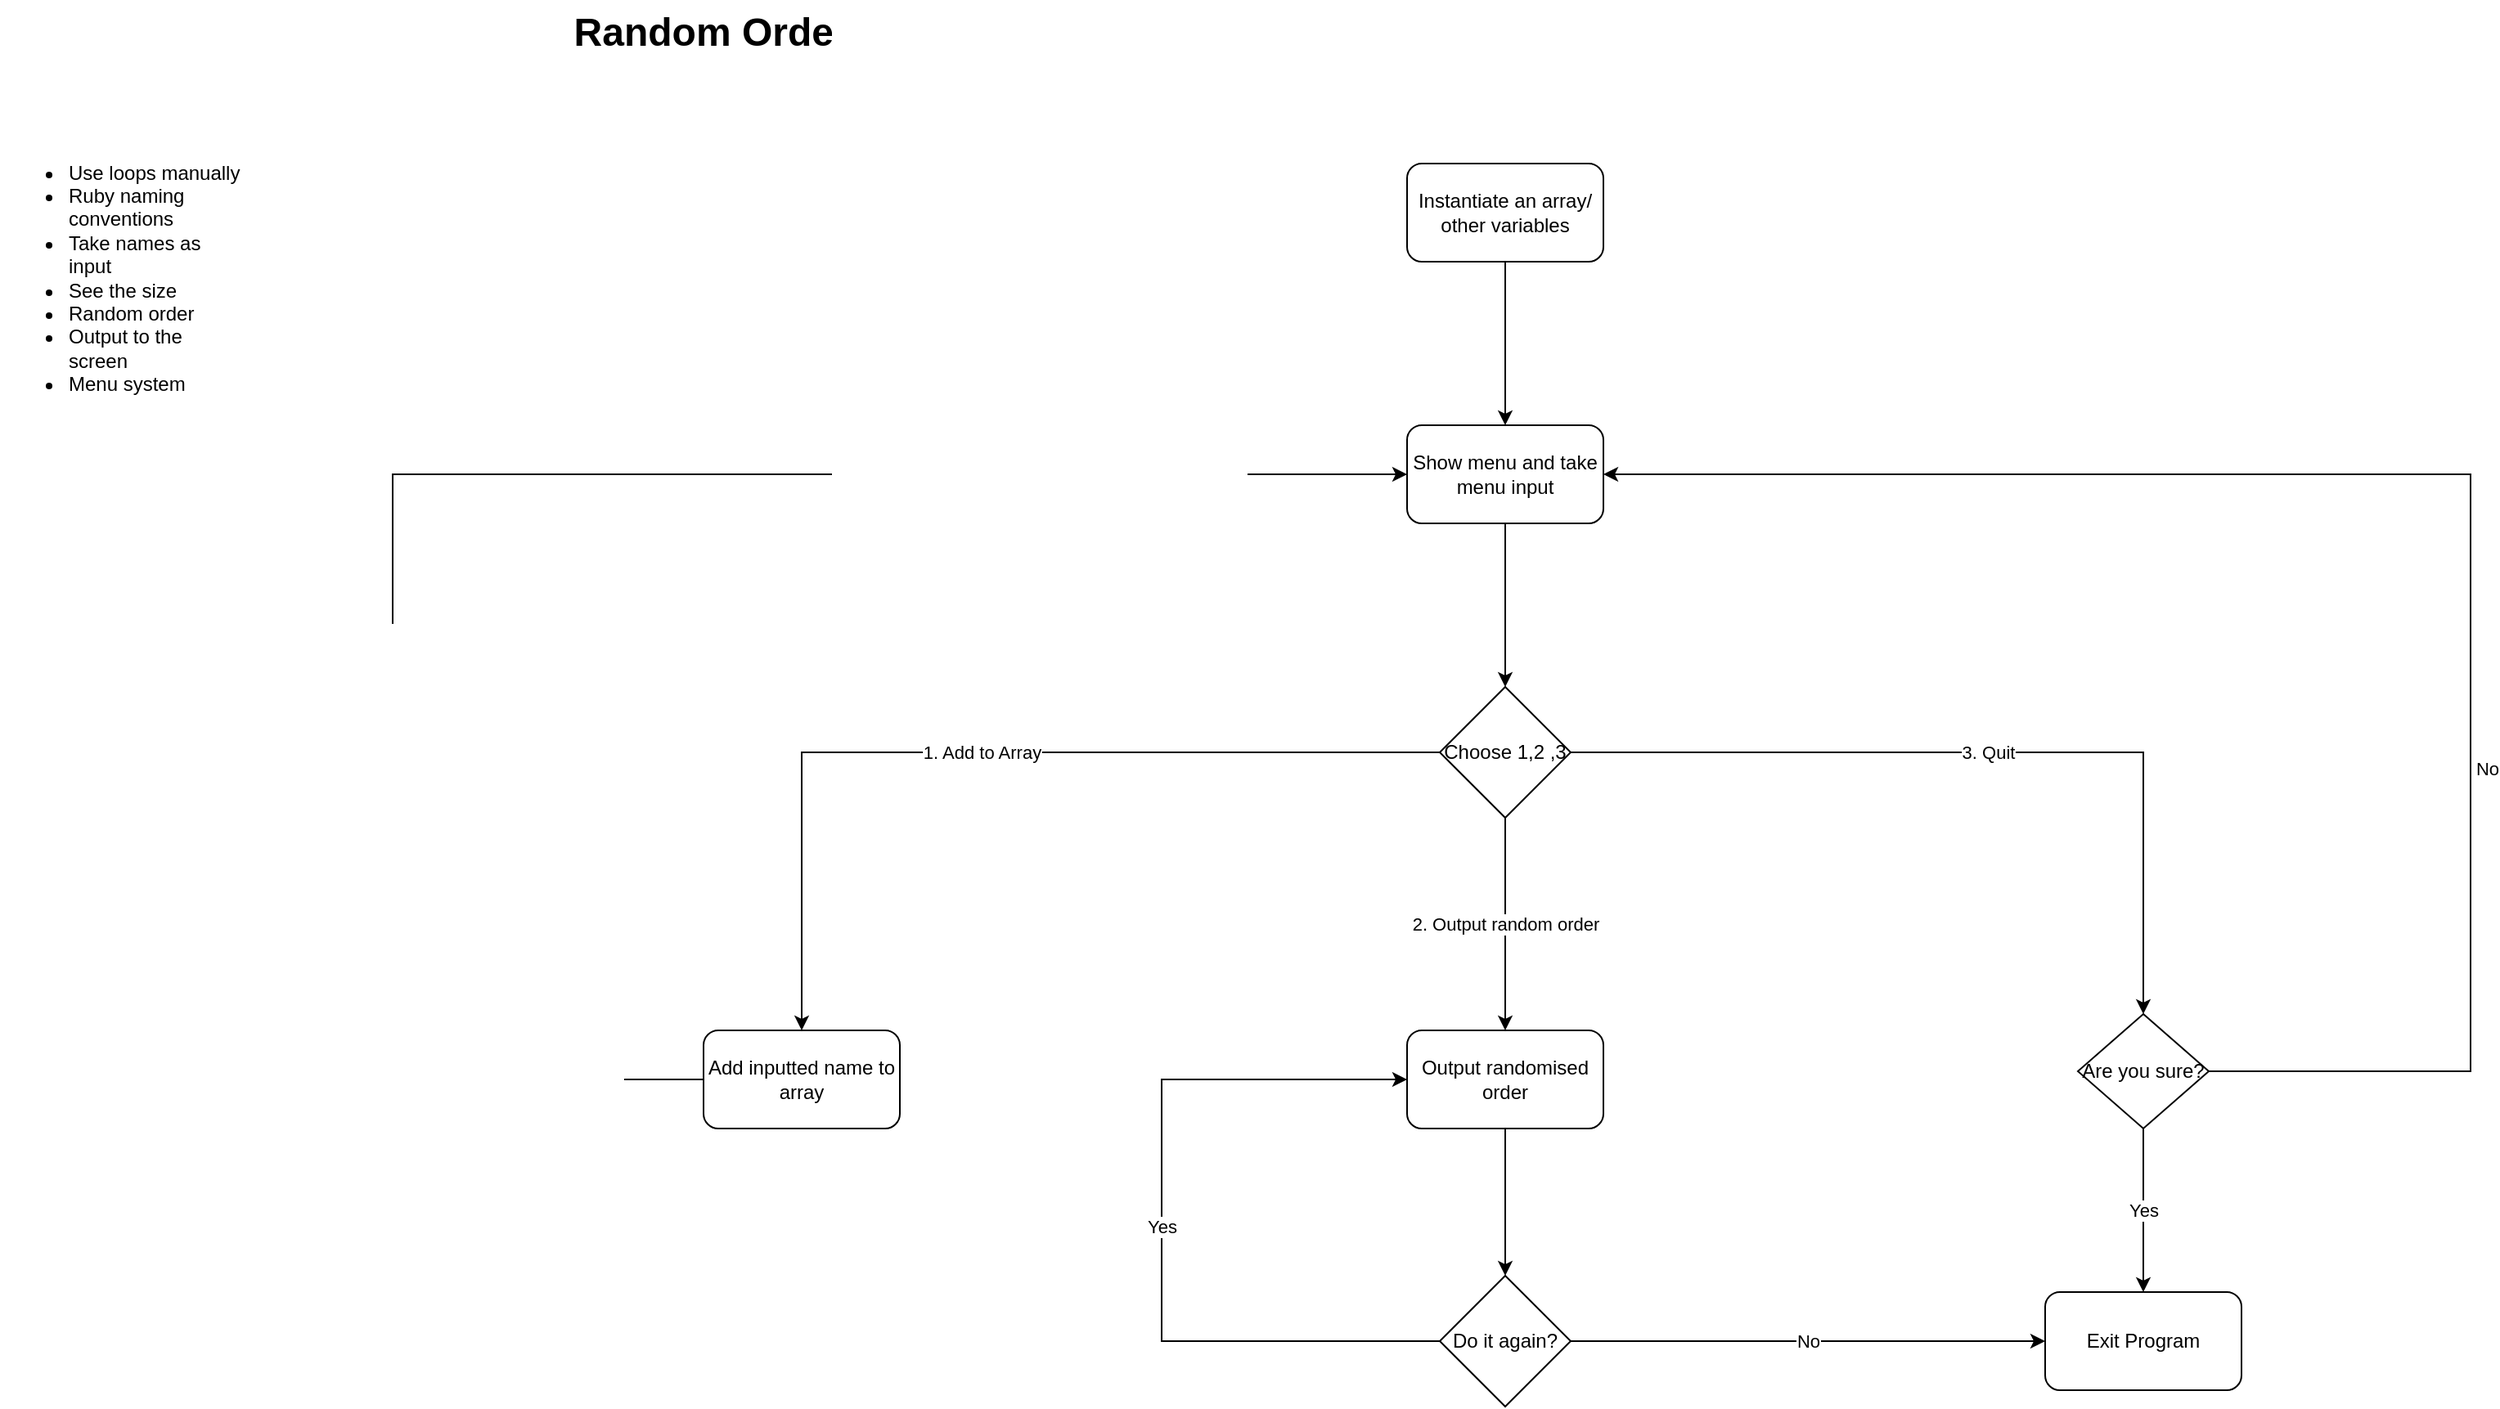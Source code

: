 <mxfile version="13.9.9" type="device"><diagram id="D-_P274qjMLPXccKHPKW" name="Page-1"><mxGraphModel dx="1554" dy="2083" grid="1" gridSize="10" guides="1" tooltips="1" connect="1" arrows="1" fold="1" page="1" pageScale="1" pageWidth="827" pageHeight="1169" math="0" shadow="0"><root><mxCell id="0"/><mxCell id="1" parent="0"/><mxCell id="qecCTY-eMTcllYkj1CvQ-1" value="Random Order Generator" style="text;strokeColor=none;fillColor=none;html=1;fontSize=24;fontStyle=1;verticalAlign=middle;align=center;" vertex="1" parent="1"><mxGeometry x="40" y="-1040" width="930" height="40" as="geometry"/></mxCell><mxCell id="qecCTY-eMTcllYkj1CvQ-3" value="&lt;ul&gt;&lt;li&gt;Use loops manually&lt;/li&gt;&lt;li&gt;Ruby naming conventions&lt;/li&gt;&lt;li&gt;Take names as input&amp;nbsp;&lt;/li&gt;&lt;li&gt;See the size&amp;nbsp;&lt;/li&gt;&lt;li&gt;Random order&lt;/li&gt;&lt;li&gt;Output to the screen&lt;/li&gt;&lt;li&gt;Menu system&lt;/li&gt;&lt;/ul&gt;" style="text;strokeColor=none;fillColor=none;html=1;whiteSpace=wrap;verticalAlign=middle;overflow=hidden;" vertex="1" parent="1"><mxGeometry x="10" y="-970" width="150" height="200" as="geometry"/></mxCell><mxCell id="qecCTY-eMTcllYkj1CvQ-6" value="" style="edgeStyle=orthogonalEdgeStyle;rounded=0;orthogonalLoop=1;jettySize=auto;html=1;" edge="1" parent="1" source="qecCTY-eMTcllYkj1CvQ-4" target="qecCTY-eMTcllYkj1CvQ-5"><mxGeometry relative="1" as="geometry"/></mxCell><mxCell id="qecCTY-eMTcllYkj1CvQ-4" value="Instantiate an array/ other variables" style="rounded=1;whiteSpace=wrap;html=1;" vertex="1" parent="1"><mxGeometry x="870" y="-940" width="120" height="60" as="geometry"/></mxCell><mxCell id="qecCTY-eMTcllYkj1CvQ-8" value="" style="edgeStyle=orthogonalEdgeStyle;rounded=0;orthogonalLoop=1;jettySize=auto;html=1;" edge="1" parent="1" source="qecCTY-eMTcllYkj1CvQ-5" target="qecCTY-eMTcllYkj1CvQ-7"><mxGeometry relative="1" as="geometry"/></mxCell><mxCell id="qecCTY-eMTcllYkj1CvQ-5" value="Show menu and take menu input" style="rounded=1;whiteSpace=wrap;html=1;" vertex="1" parent="1"><mxGeometry x="870" y="-780" width="120" height="60" as="geometry"/></mxCell><mxCell id="qecCTY-eMTcllYkj1CvQ-10" value="1. Add to Array" style="edgeStyle=orthogonalEdgeStyle;rounded=0;orthogonalLoop=1;jettySize=auto;html=1;entryX=0.5;entryY=0;entryDx=0;entryDy=0;" edge="1" parent="1" source="qecCTY-eMTcllYkj1CvQ-7" target="qecCTY-eMTcllYkj1CvQ-9"><mxGeometry relative="1" as="geometry"/></mxCell><mxCell id="qecCTY-eMTcllYkj1CvQ-12" value="2. Output random order" style="edgeStyle=orthogonalEdgeStyle;rounded=0;orthogonalLoop=1;jettySize=auto;html=1;" edge="1" parent="1" source="qecCTY-eMTcllYkj1CvQ-7" target="qecCTY-eMTcllYkj1CvQ-11"><mxGeometry relative="1" as="geometry"/></mxCell><mxCell id="qecCTY-eMTcllYkj1CvQ-14" value="3. Quit" style="edgeStyle=orthogonalEdgeStyle;rounded=0;orthogonalLoop=1;jettySize=auto;html=1;entryX=0.5;entryY=0;entryDx=0;entryDy=0;" edge="1" parent="1" source="qecCTY-eMTcllYkj1CvQ-7" target="qecCTY-eMTcllYkj1CvQ-13"><mxGeometry relative="1" as="geometry"/></mxCell><mxCell id="qecCTY-eMTcllYkj1CvQ-7" value="Choose 1,2 ,3" style="rhombus;whiteSpace=wrap;html=1;" vertex="1" parent="1"><mxGeometry x="890" y="-620" width="80" height="80" as="geometry"/></mxCell><mxCell id="qecCTY-eMTcllYkj1CvQ-18" style="edgeStyle=orthogonalEdgeStyle;rounded=0;orthogonalLoop=1;jettySize=auto;html=1;" edge="1" parent="1" source="qecCTY-eMTcllYkj1CvQ-9" target="qecCTY-eMTcllYkj1CvQ-5"><mxGeometry relative="1" as="geometry"><mxPoint x="240" y="-730" as="targetPoint"/><Array as="points"><mxPoint x="250" y="-380"/><mxPoint x="250" y="-750"/></Array></mxGeometry></mxCell><mxCell id="qecCTY-eMTcllYkj1CvQ-9" value="Add inputted name to array" style="rounded=1;whiteSpace=wrap;html=1;" vertex="1" parent="1"><mxGeometry x="440" y="-410" width="120" height="60" as="geometry"/></mxCell><mxCell id="qecCTY-eMTcllYkj1CvQ-21" value="" style="edgeStyle=orthogonalEdgeStyle;rounded=0;orthogonalLoop=1;jettySize=auto;html=1;" edge="1" parent="1" source="qecCTY-eMTcllYkj1CvQ-11" target="qecCTY-eMTcllYkj1CvQ-20"><mxGeometry relative="1" as="geometry"/></mxCell><mxCell id="qecCTY-eMTcllYkj1CvQ-11" value="Output randomised order" style="rounded=1;whiteSpace=wrap;html=1;" vertex="1" parent="1"><mxGeometry x="870" y="-410" width="120" height="60" as="geometry"/></mxCell><mxCell id="qecCTY-eMTcllYkj1CvQ-16" value="Yes" style="edgeStyle=orthogonalEdgeStyle;rounded=0;orthogonalLoop=1;jettySize=auto;html=1;" edge="1" parent="1" source="qecCTY-eMTcllYkj1CvQ-13" target="qecCTY-eMTcllYkj1CvQ-15"><mxGeometry relative="1" as="geometry"/></mxCell><mxCell id="qecCTY-eMTcllYkj1CvQ-17" value="No" style="edgeStyle=orthogonalEdgeStyle;rounded=0;orthogonalLoop=1;jettySize=auto;html=1;" edge="1" parent="1" source="qecCTY-eMTcllYkj1CvQ-13" target="qecCTY-eMTcllYkj1CvQ-5"><mxGeometry x="-0.346" y="-10" relative="1" as="geometry"><mxPoint x="1560" y="-750" as="targetPoint"/><Array as="points"><mxPoint x="1520" y="-385"/><mxPoint x="1520" y="-750"/></Array><mxPoint as="offset"/></mxGeometry></mxCell><mxCell id="qecCTY-eMTcllYkj1CvQ-13" value="Are you sure?" style="rhombus;whiteSpace=wrap;html=1;" vertex="1" parent="1"><mxGeometry x="1280" y="-420" width="80" height="70" as="geometry"/></mxCell><mxCell id="qecCTY-eMTcllYkj1CvQ-15" value="Exit Program" style="rounded=1;whiteSpace=wrap;html=1;" vertex="1" parent="1"><mxGeometry x="1260" y="-250" width="120" height="60" as="geometry"/></mxCell><mxCell id="qecCTY-eMTcllYkj1CvQ-22" value="Yes" style="edgeStyle=orthogonalEdgeStyle;rounded=0;orthogonalLoop=1;jettySize=auto;html=1;" edge="1" parent="1" source="qecCTY-eMTcllYkj1CvQ-20" target="qecCTY-eMTcllYkj1CvQ-11"><mxGeometry relative="1" as="geometry"><mxPoint x="730" y="-390" as="targetPoint"/><Array as="points"><mxPoint x="720" y="-220"/><mxPoint x="720" y="-380"/></Array></mxGeometry></mxCell><mxCell id="qecCTY-eMTcllYkj1CvQ-23" value="No" style="edgeStyle=orthogonalEdgeStyle;rounded=0;orthogonalLoop=1;jettySize=auto;html=1;" edge="1" parent="1" source="qecCTY-eMTcllYkj1CvQ-20" target="qecCTY-eMTcllYkj1CvQ-15"><mxGeometry relative="1" as="geometry"/></mxCell><mxCell id="qecCTY-eMTcllYkj1CvQ-20" value="Do it again?" style="rhombus;whiteSpace=wrap;html=1;" vertex="1" parent="1"><mxGeometry x="890" y="-260" width="80" height="80" as="geometry"/></mxCell></root></mxGraphModel></diagram></mxfile>